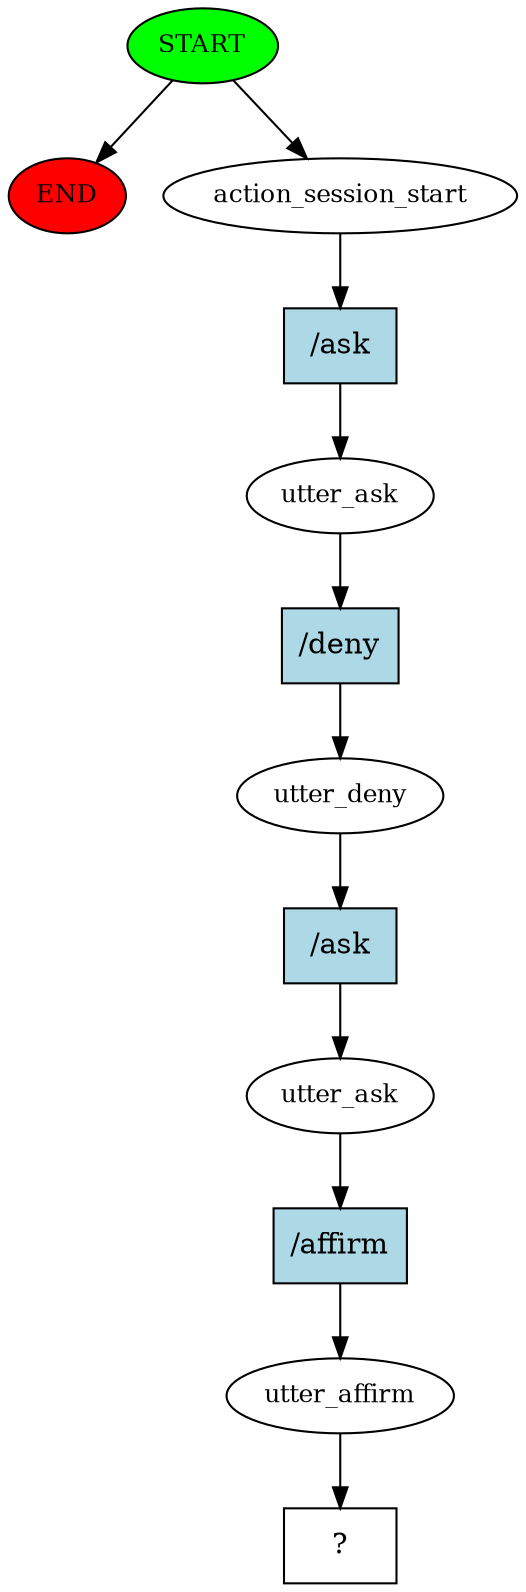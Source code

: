 digraph  {
0 [class="start active", fillcolor=green, fontsize=12, label=START, style=filled];
"-1" [class=end, fillcolor=red, fontsize=12, label=END, style=filled];
1 [class=active, fontsize=12, label=action_session_start];
2 [class=active, fontsize=12, label=utter_ask];
3 [class=active, fontsize=12, label=utter_deny];
4 [class=active, fontsize=12, label=utter_ask];
5 [class=active, fontsize=12, label=utter_affirm];
6 [class="intent dashed active", label="  ?  ", shape=rect];
7 [class="intent active", fillcolor=lightblue, label="/ask", shape=rect, style=filled];
8 [class="intent active", fillcolor=lightblue, label="/deny", shape=rect, style=filled];
9 [class="intent active", fillcolor=lightblue, label="/ask", shape=rect, style=filled];
10 [class="intent active", fillcolor=lightblue, label="/affirm", shape=rect, style=filled];
0 -> "-1"  [class="", key=NONE, label=""];
0 -> 1  [class=active, key=NONE, label=""];
1 -> 7  [class=active, key=0];
2 -> 8  [class=active, key=0];
3 -> 9  [class=active, key=0];
4 -> 10  [class=active, key=0];
5 -> 6  [class=active, key=NONE, label=""];
7 -> 2  [class=active, key=0];
8 -> 3  [class=active, key=0];
9 -> 4  [class=active, key=0];
10 -> 5  [class=active, key=0];
}
